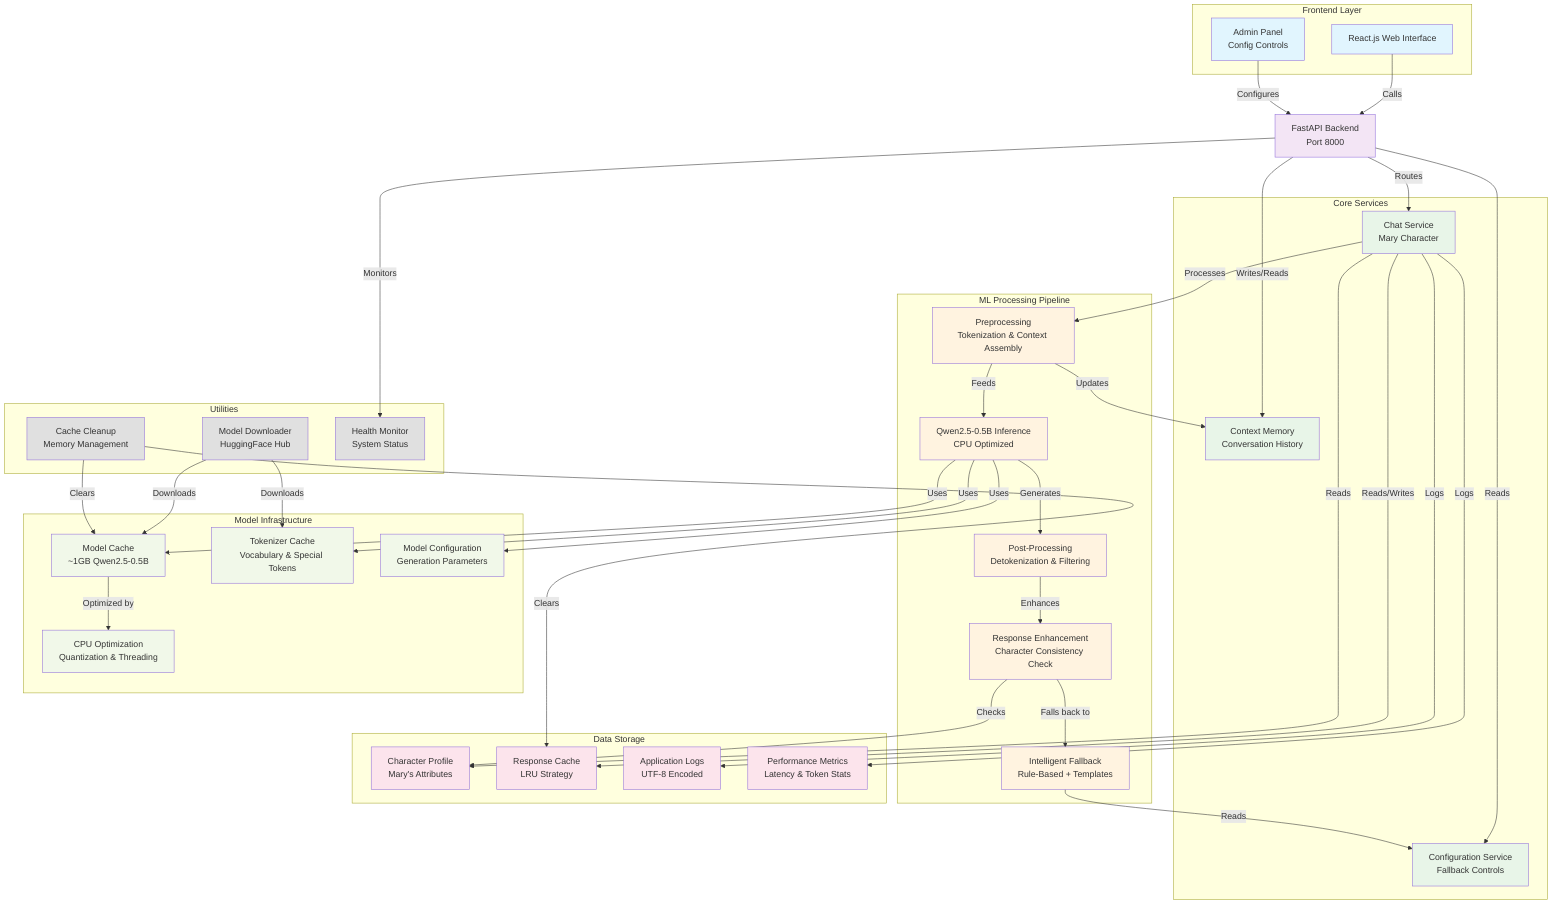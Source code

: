 ---
config:
  layout: dagre
---
flowchart TB
 subgraph subGraph0["Frontend Layer"]
        UI["React.js Web Interface"]
        Admin["Admin Panel<br>Config Controls"]
  end
 subgraph subGraph1["Core Services"]
        Chat["Chat Service<br>Mary Character"]
        Config["Configuration Service<br>Fallback Controls"]
        Memory["Context Memory<br>Conversation History"]
  end
 subgraph subGraph2["ML Processing Pipeline"]
        PreProc["Preprocessing<br>Tokenization &amp; Context Assembly"]
        Inference["Qwen2.5-0.5B Inference<br>CPU Optimized"]
        PostProc["Post-Processing<br>Detokenization &amp; Filtering"]
        Enhanced["Response Enhancement<br>Character Consistency Check"]
        Fallback["Intelligent Fallback<br>Rule-Based + Templates"]
  end
 subgraph subGraph3["Model Infrastructure"]
        ModelCache["Model Cache<br>~1GB Qwen2.5-0.5B"]
        Tokenizer["Tokenizer Cache<br>Vocabulary &amp; Special Tokens"]
        ModelConfig["Model Configuration<br>Generation Parameters"]
        Optimizer["CPU Optimization<br>Quantization &amp; Threading"]
  end
 subgraph subGraph4["Data Storage"]
        Profile@{ label: "Character Profile<br>Mary's Attributes" }
        Cache["Response Cache<br>LRU Strategy"]
        Logs["Application Logs<br>UTF-8 Encoded"]
        Stats["Performance Metrics<br>Latency &amp; Token Stats"]
  end
 subgraph Utilities["Utilities"]
        Download["Model Downloader<br>HuggingFace Hub"]
        Cleanup["Cache Cleanup<br>Memory Management"]
        Health["Health Monitor<br>System Status"]
  end
    UI -- Calls --> API["FastAPI Backend<br>Port 8000"]
    Admin -- Configures --> API
    API -- Routes --> Chat
    API -- Reads --> Config
    API -- Writes/Reads --> Memory
    API -- Monitors --> Health
    Chat -- Processes --> PreProc
    Chat -- Reads --> Profile
    Chat -- Reads/Writes --> Cache
    PreProc -- Feeds --> Inference
    PreProc -- Updates --> Memory
    Inference -- Generates --> PostProc
    Inference -- Uses --> ModelCache & Tokenizer & ModelConfig
    ModelCache -- Optimized by --> Optimizer
    PostProc -- Enhances --> Enhanced
    Enhanced -- Falls back to --> Fallback
    Enhanced -- Checks --> Profile
    Fallback -- Reads --> Config
    Chat -- Logs --> Stats & Logs
    Download -- Downloads --> ModelCache & Tokenizer
    Cleanup -- Clears --> ModelCache & Cache
    Profile@{ shape: rect}
     UI:::frontend
     Admin:::frontend
     Chat:::core
     Config:::core
     Memory:::core
     PreProc:::ml
     Inference:::ml
     PostProc:::ml
     Enhanced:::ml
     Fallback:::ml
     ModelCache:::model
     Tokenizer:::model
     ModelConfig:::model
     Optimizer:::model
     Profile:::data
     Cache:::data
     Logs:::data
     Stats:::data
     Download:::utils
     Cleanup:::utils
     Health:::utils
     API:::api
    classDef frontend fill:#e1f5fe
    classDef api fill:#f3e5f5
    classDef core fill:#e8f5e8
    classDef ml fill:#fff3e0
    classDef model fill:#f1f8e9
    classDef data fill:#fce4ec
    classDef utils fill:#e0e0e0